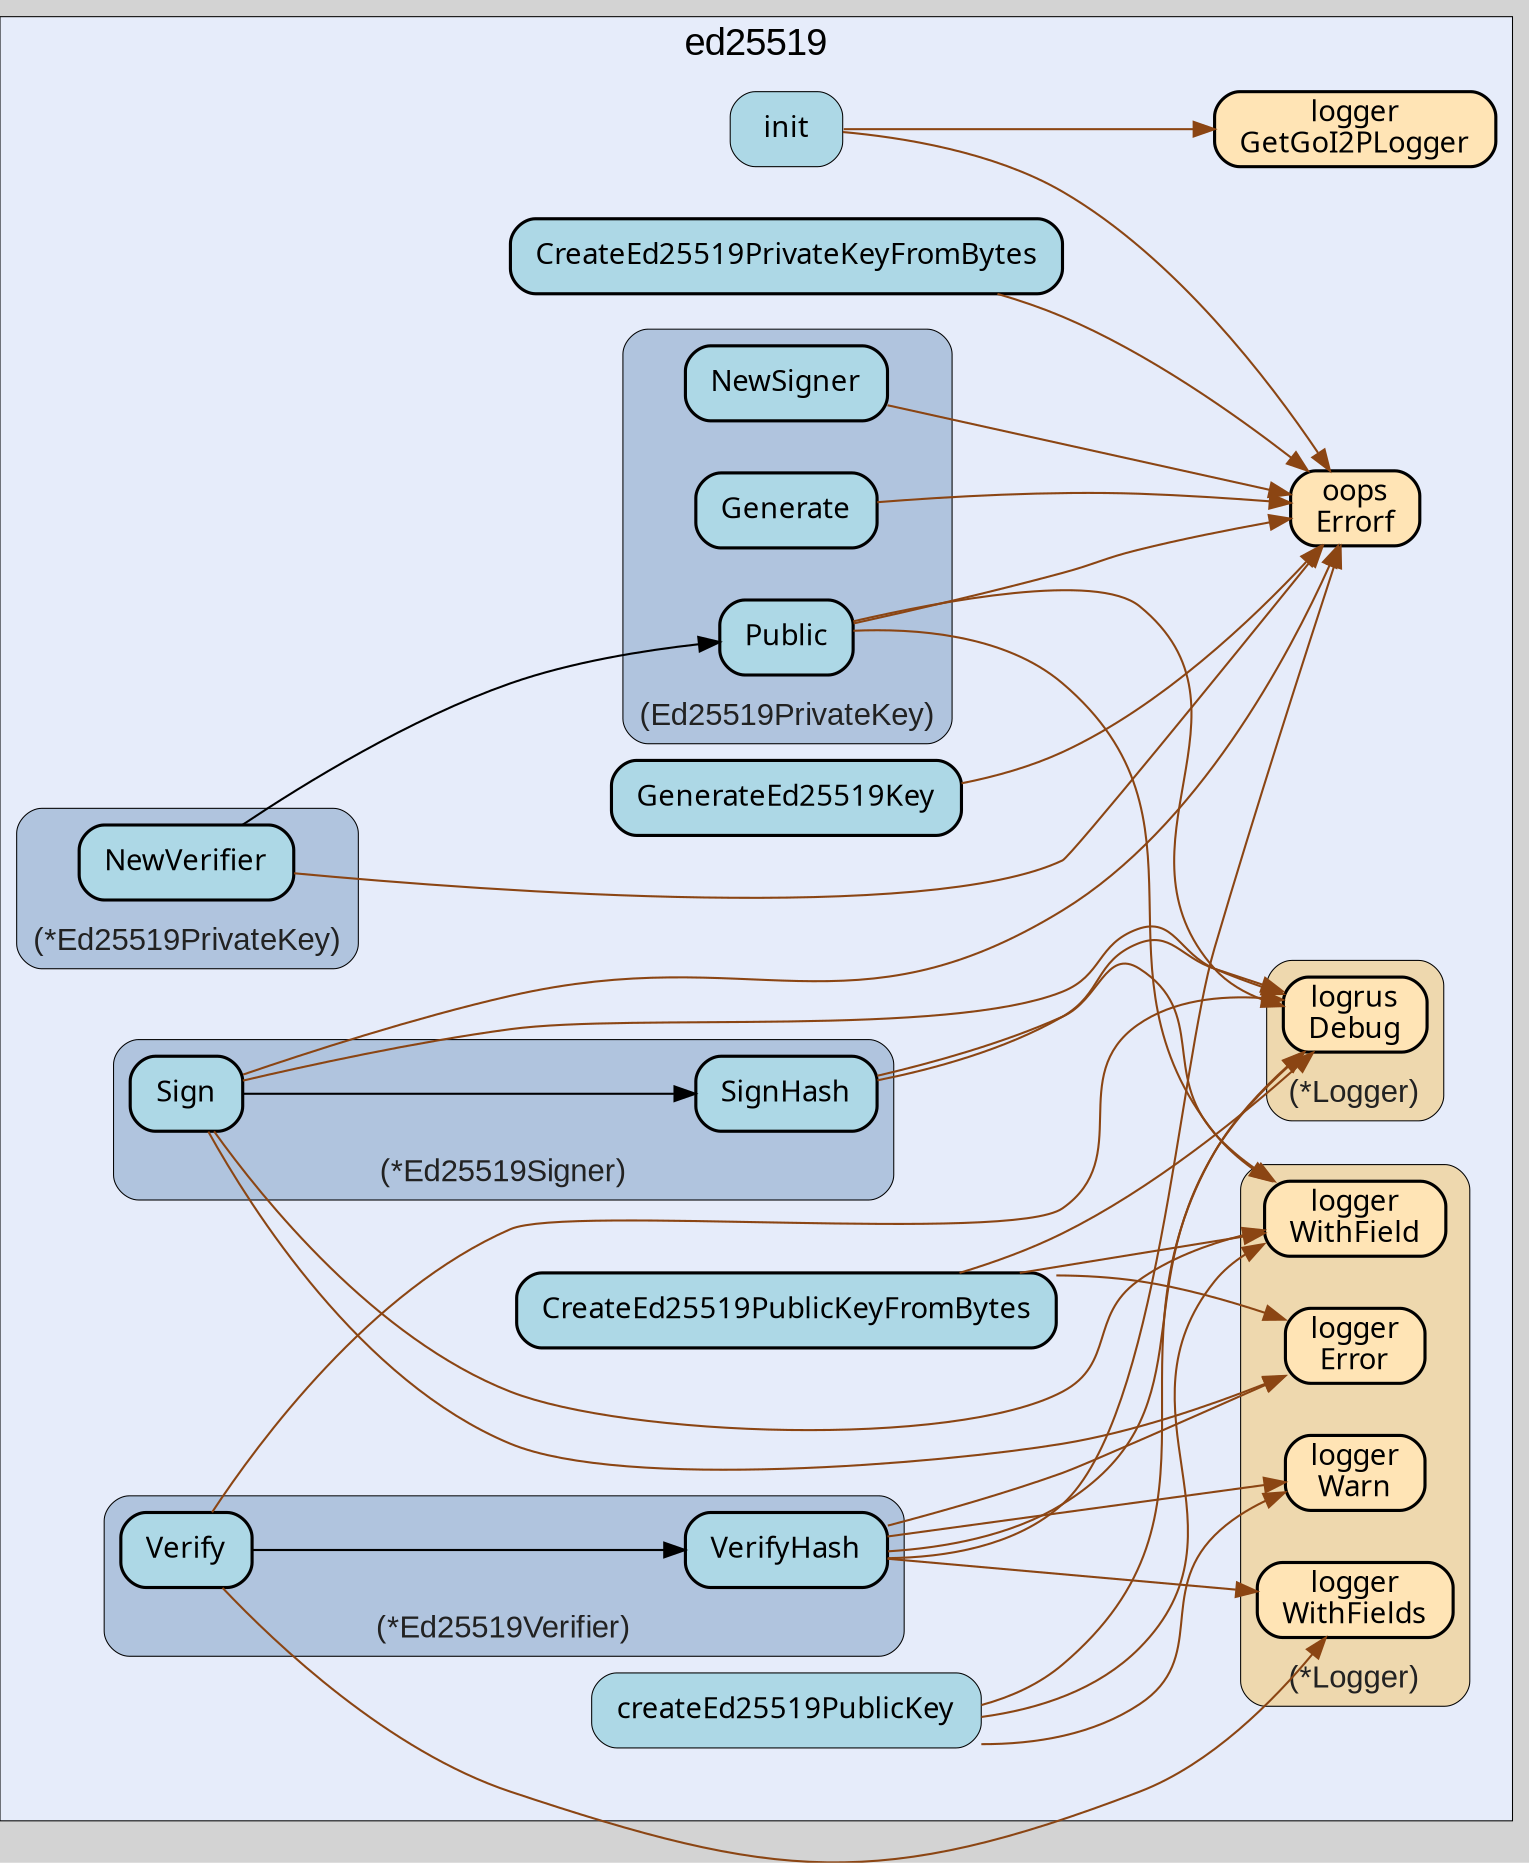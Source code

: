 digraph gocallvis {
    label="";
    labeljust="l";
    fontname="Arial";
    fontsize="14";
    rankdir="LR";
    bgcolor="lightgray";
    style="solid";
    penwidth="0.5";
    pad="0.0";
    nodesep="0.35";

    node [shape="box" style="filled,rounded" fillcolor="honeydew" fontname="Verdana" penwidth="1.0" margin="0.16,0.0"];
    edge [minlen="2"]

    subgraph "cluster_focus" {
        bgcolor="#e6ecfa";
label="ed25519";
labelloc="t";
labeljust="c";
fontsize="18";
        
        "github.com/go-i2p/crypto/ed25519.CreateEd25519PrivateKeyFromBytes" [ fillcolor="lightblue" label="CreateEd25519PrivateKeyFromBytes" penwidth="1.5" tooltip="github.com/go-i2p/crypto/ed25519.CreateEd25519PrivateKeyFromBytes | defined in ed25519_private_key.go:106\nat ed25519_private_key.go:109: calling [github.com/samber/oops.Errorf]" ]
        "github.com/samber/oops.Errorf" [ fillcolor="moccasin" label="oops\nErrorf" penwidth="1.5" tooltip="github.com/samber/oops.Errorf | defined in oops.go:34" ]
        "github.com/go-i2p/crypto/ed25519.createEd25519PublicKey" [ label="createEd25519PublicKey" penwidth="0.5" tooltip="github.com/go-i2p/crypto/ed25519.createEd25519PublicKey | defined in ed25519_public_key.go:49\nat ed25519_public_key.go:50: calling [(*github.com/go-i2p/logger.Logger).WithField]\nat ed25519_public_key.go:50: calling [(*github.com/sirupsen/logrus.Logger).Debug]\nat ed25519_public_key.go:56: calling [(*github.com/sirupsen/logrus.Logger).Debug]\nat ed25519_public_key.go:58: calling [(*github.com/go-i2p/logger.Logger).Warn]" fillcolor="lightblue" ]
        "github.com/go-i2p/crypto/ed25519.GenerateEd25519Key" [ label="GenerateEd25519Key" penwidth="1.5" tooltip="github.com/go-i2p/crypto/ed25519.GenerateEd25519Key | defined in utils.go:18\nat utils.go:22: calling [github.com/samber/oops.Errorf]" fillcolor="lightblue" ]
        "github.com/go-i2p/crypto/ed25519.init" [ fillcolor="lightblue" label="init" penwidth="0.5" tooltip="github.com/go-i2p/crypto/ed25519.init | defined in .:0\nat constants.go:11: calling [github.com/go-i2p/logger.GetGoI2PLogger]\nat constants.go:17: calling [github.com/samber/oops.Errorf]" ]
        "github.com/go-i2p/logger.GetGoI2PLogger" [ fillcolor="moccasin" label="logger\nGetGoI2PLogger" penwidth="1.5" tooltip="github.com/go-i2p/logger.GetGoI2PLogger | defined in log.go:120" ]
        "github.com/go-i2p/crypto/ed25519.CreateEd25519PublicKeyFromBytes" [ fillcolor="lightblue" label="CreateEd25519PublicKeyFromBytes" penwidth="1.5" tooltip="github.com/go-i2p/crypto/ed25519.CreateEd25519PublicKeyFromBytes | defined in ed25519_public_key.go:66\nat ed25519_public_key.go:71: calling [(*github.com/go-i2p/logger.Logger).Error]\nat ed25519_public_key.go:67: calling [(*github.com/sirupsen/logrus.Logger).Debug]\nat ed25519_public_key.go:77: calling [(*github.com/sirupsen/logrus.Logger).Debug]\nat ed25519_public_key.go:67: calling [(*github.com/go-i2p/logger.Logger).WithField]\nat ed25519_public_key.go:71: calling [(*github.com/go-i2p/logger.Logger).WithField]" ]
        
        subgraph "cluster_*github.com/go-i2p/crypto/ed25519.Ed25519PrivateKey" {
        fontsize="15";
labelloc="b";
style="rounded,filled";
label="(*Ed25519PrivateKey)";
penwidth="0.5";
fontcolor="#222222";
fillcolor="lightsteelblue";
tooltip="type: *github.com/go-i2p/crypto/ed25519.Ed25519PrivateKey";
        
        "(*github.com/go-i2p/crypto/ed25519.Ed25519PrivateKey).NewVerifier" [ penwidth="1.5" tooltip="(*github.com/go-i2p/crypto/ed25519.Ed25519PrivateKey).NewVerifier | defined in ed25519_private_key.go:20\nat ed25519_private_key.go:25: calling [(github.com/go-i2p/crypto/ed25519.Ed25519PrivateKey).Public]\nat ed25519_private_key.go:23: calling [github.com/samber/oops.Errorf]\nat ed25519_private_key.go:27: calling [github.com/samber/oops.Errorf]" fillcolor="lightblue" label="NewVerifier" ]
        
    }

        subgraph "cluster_*github.com/go-i2p/crypto/ed25519.Ed25519Signer" {
        fontsize="15";
fillcolor="lightsteelblue";
penwidth="0.5";
fontcolor="#222222";
labelloc="b";
style="rounded,filled";
label="(*Ed25519Signer)";
tooltip="type: *github.com/go-i2p/crypto/ed25519.Ed25519Signer";
        
        "(*github.com/go-i2p/crypto/ed25519.Ed25519Signer).SignHash" [ fillcolor="lightblue" label="SignHash" penwidth="1.5" tooltip="(*github.com/go-i2p/crypto/ed25519.Ed25519Signer).SignHash | defined in ed25519_signer.go:38\nat ed25519_signer.go:39: calling [(*github.com/sirupsen/logrus.Logger).Debug]\nat ed25519_signer.go:42: calling [(*github.com/sirupsen/logrus.Logger).Debug]\nat ed25519_signer.go:39: calling [(*github.com/go-i2p/logger.Logger).WithField]\nat ed25519_signer.go:42: calling [(*github.com/go-i2p/logger.Logger).WithField]" ]
        "(*github.com/go-i2p/crypto/ed25519.Ed25519Signer).Sign" [ fillcolor="lightblue" label="Sign" penwidth="1.5" tooltip="(*github.com/go-i2p/crypto/ed25519.Ed25519Signer).Sign | defined in ed25519_signer.go:20\nat ed25519_signer.go:21: calling [(*github.com/go-i2p/logger.Logger).WithField]\nat ed25519_signer.go:25: calling [(*github.com/go-i2p/logger.Logger).Error]\nat ed25519_signer.go:31: calling [(*github.com/go-i2p/crypto/ed25519.Ed25519Signer).SignHash]\nat ed25519_signer.go:21: calling [(*github.com/sirupsen/logrus.Logger).Debug]\nat ed25519_signer.go:26: calling [github.com/samber/oops.Errorf]" ]
        
    }

        subgraph "cluster_*github.com/go-i2p/crypto/ed25519.Ed25519Verifier" {
        fontsize="15";
labelloc="b";
style="rounded,filled";
label="(*Ed25519Verifier)";
tooltip="type: *github.com/go-i2p/crypto/ed25519.Ed25519Verifier";
penwidth="0.5";
fontcolor="#222222";
fillcolor="lightsteelblue";
        
        "(*github.com/go-i2p/crypto/ed25519.Ed25519Verifier).Verify" [ fillcolor="lightblue" label="Verify" penwidth="1.5" tooltip="(*github.com/go-i2p/crypto/ed25519.Ed25519Verifier).Verify | defined in ed25519_verifier.go:55\nat ed25519_verifier.go:56: calling [(*github.com/go-i2p/logger.Logger).WithFields]\nat ed25519_verifier.go:63: calling [(*github.com/go-i2p/crypto/ed25519.Ed25519Verifier).VerifyHash]\nat ed25519_verifier.go:59: calling [(*github.com/sirupsen/logrus.Logger).Debug]" ]
        "(*github.com/go-i2p/crypto/ed25519.Ed25519Verifier).VerifyHash" [ fillcolor="lightblue" label="VerifyHash" penwidth="1.5" tooltip="(*github.com/go-i2p/crypto/ed25519.Ed25519Verifier).VerifyHash | defined in ed25519_verifier.go:22\nat ed25519_verifier.go:44: calling [(*github.com/go-i2p/logger.Logger).Warn]\nat ed25519_verifier.go:30: calling [(*github.com/go-i2p/logger.Logger).Error]\nat ed25519_verifier.go:36: calling [(*github.com/go-i2p/logger.Logger).Error]\nat ed25519_verifier.go:26: calling [(*github.com/sirupsen/logrus.Logger).Debug]\nat ed25519_verifier.go:47: calling [(*github.com/sirupsen/logrus.Logger).Debug]\nat ed25519_verifier.go:23: calling [(*github.com/go-i2p/logger.Logger).WithFields]\nat ed25519_verifier.go:37: calling [github.com/samber/oops.Errorf]\nat ed25519_verifier.go:45: calling [github.com/samber/oops.Errorf]" ]
        
    }

        subgraph "cluster_*github.com/go-i2p/logger.Logger" {
        penwidth="0.5";
fontsize="15";
fontcolor="#222222";
labelloc="b";
style="rounded,filled";
fillcolor="wheat2";
label="(*Logger)";
tooltip="type: *github.com/go-i2p/logger.Logger";
        
        "(*github.com/go-i2p/logger.Logger).WithField" [ penwidth="1.5" tooltip="(*github.com/go-i2p/logger.Logger).WithField | defined in log.go:54" fillcolor="moccasin" label="logger\nWithField" ]
        "(*github.com/go-i2p/logger.Logger).WithFields" [ tooltip="(*github.com/go-i2p/logger.Logger).WithFields | defined in log.go:60" fillcolor="moccasin" label="logger\nWithFields" penwidth="1.5" ]
        "(*github.com/go-i2p/logger.Logger).Error" [ fillcolor="moccasin" label="logger\nError" penwidth="1.5" tooltip="(*github.com/go-i2p/logger.Logger).Error | defined in log.go:42" ]
        "(*github.com/go-i2p/logger.Logger).Warn" [ fillcolor="moccasin" label="logger\nWarn" penwidth="1.5" tooltip="(*github.com/go-i2p/logger.Logger).Warn | defined in log.go:30" ]
        
    }

        subgraph "cluster_*github.com/sirupsen/logrus.Logger" {
        fontsize="15";
fontcolor="#222222";
labelloc="b";
style="rounded,filled";
fillcolor="wheat2";
label="(*Logger)";
tooltip="type: *github.com/sirupsen/logrus.Logger";
penwidth="0.5";
        
        "(*github.com/sirupsen/logrus.Logger).Debug" [ penwidth="1.5" tooltip="(*github.com/sirupsen/logrus.Logger).Debug | defined in logger.go:221" fillcolor="moccasin" label="logrus\nDebug" ]
        
    }

        subgraph "cluster_github.com/go-i2p/crypto/ed25519.Ed25519PrivateKey" {
        tooltip="type: github.com/go-i2p/crypto/ed25519.Ed25519PrivateKey";
fontcolor="#222222";
penwidth="0.5";
fontsize="15";
labelloc="b";
style="rounded,filled";
fillcolor="lightsteelblue";
label="(Ed25519PrivateKey)";
        
        "(github.com/go-i2p/crypto/ed25519.Ed25519PrivateKey).Public" [ fillcolor="lightblue" label="Public" penwidth="1.5" tooltip="(github.com/go-i2p/crypto/ed25519.Ed25519PrivateKey).Public | defined in ed25519_private_key.go:89\nat ed25519_private_key.go:93: calling [github.com/samber/oops.Errorf]\nat ed25519_private_key.go:90: calling [(*github.com/sirupsen/logrus.Logger).Debug]\nat ed25519_private_key.go:99: calling [(*github.com/sirupsen/logrus.Logger).Debug]\nat ed25519_private_key.go:90: calling [(*github.com/go-i2p/logger.Logger).WithField]\nat ed25519_private_key.go:99: calling [(*github.com/go-i2p/logger.Logger).WithField]" ]
        "(github.com/go-i2p/crypto/ed25519.Ed25519PrivateKey).NewSigner" [ fillcolor="lightblue" label="NewSigner" penwidth="1.5" tooltip="(github.com/go-i2p/crypto/ed25519.Ed25519PrivateKey).NewSigner | defined in ed25519_private_key.go:56\nat ed25519_private_key.go:59: calling [github.com/samber/oops.Errorf]" ]
        "(github.com/go-i2p/crypto/ed25519.Ed25519PrivateKey).Generate" [ fillcolor="lightblue" label="Generate" penwidth="1.5" tooltip="(github.com/go-i2p/crypto/ed25519.Ed25519PrivateKey).Generate | defined in ed25519_private_key.go:74\nat ed25519_private_key.go:77: calling [github.com/samber/oops.Errorf]" ]
        
    }

    }

    "(*github.com/go-i2p/crypto/ed25519.Ed25519Verifier).VerifyHash" -> "(*github.com/go-i2p/logger.Logger).Warn" [ color="saddlebrown" tooltip="at ed25519_verifier.go:44: calling [(*github.com/go-i2p/logger.Logger).Warn]" ]
    "(*github.com/go-i2p/crypto/ed25519.Ed25519PrivateKey).NewVerifier" -> "(github.com/go-i2p/crypto/ed25519.Ed25519PrivateKey).Public" [ tooltip="at ed25519_private_key.go:25: calling [(github.com/go-i2p/crypto/ed25519.Ed25519PrivateKey).Public]" ]
    "github.com/go-i2p/crypto/ed25519.init" -> "github.com/go-i2p/logger.GetGoI2PLogger" [ color="saddlebrown" tooltip="at constants.go:11: calling [github.com/go-i2p/logger.GetGoI2PLogger]" ]
    "github.com/go-i2p/crypto/ed25519.init" -> "github.com/samber/oops.Errorf" [ color="saddlebrown" tooltip="at constants.go:17: calling [github.com/samber/oops.Errorf]" ]
    "github.com/go-i2p/crypto/ed25519.CreateEd25519PublicKeyFromBytes" -> "(*github.com/go-i2p/logger.Logger).Error" [ tooltip="at ed25519_public_key.go:71: calling [(*github.com/go-i2p/logger.Logger).Error]" color="saddlebrown" ]
    "(*github.com/go-i2p/crypto/ed25519.Ed25519Verifier).Verify" -> "(*github.com/go-i2p/logger.Logger).WithFields" [ color="saddlebrown" tooltip="at ed25519_verifier.go:56: calling [(*github.com/go-i2p/logger.Logger).WithFields]" ]
    "(*github.com/go-i2p/crypto/ed25519.Ed25519PrivateKey).NewVerifier" -> "github.com/samber/oops.Errorf" [ color="saddlebrown" tooltip="at ed25519_private_key.go:23: calling [github.com/samber/oops.Errorf]\nat ed25519_private_key.go:27: calling [github.com/samber/oops.Errorf]" ]
    "(github.com/go-i2p/crypto/ed25519.Ed25519PrivateKey).NewSigner" -> "github.com/samber/oops.Errorf" [ color="saddlebrown" tooltip="at ed25519_private_key.go:59: calling [github.com/samber/oops.Errorf]" ]
    "github.com/go-i2p/crypto/ed25519.GenerateEd25519Key" -> "github.com/samber/oops.Errorf" [ color="saddlebrown" tooltip="at utils.go:22: calling [github.com/samber/oops.Errorf]" ]
    "github.com/go-i2p/crypto/ed25519.CreateEd25519PublicKeyFromBytes" -> "(*github.com/sirupsen/logrus.Logger).Debug" [ color="saddlebrown" tooltip="at ed25519_public_key.go:67: calling [(*github.com/sirupsen/logrus.Logger).Debug]\nat ed25519_public_key.go:77: calling [(*github.com/sirupsen/logrus.Logger).Debug]" ]
    "(*github.com/go-i2p/crypto/ed25519.Ed25519Signer).Sign" -> "(*github.com/go-i2p/logger.Logger).WithField" [ color="saddlebrown" tooltip="at ed25519_signer.go:21: calling [(*github.com/go-i2p/logger.Logger).WithField]" ]
    "(*github.com/go-i2p/crypto/ed25519.Ed25519Signer).Sign" -> "(*github.com/go-i2p/logger.Logger).Error" [ color="saddlebrown" tooltip="at ed25519_signer.go:25: calling [(*github.com/go-i2p/logger.Logger).Error]" ]
    "(github.com/go-i2p/crypto/ed25519.Ed25519PrivateKey).Generate" -> "github.com/samber/oops.Errorf" [ color="saddlebrown" tooltip="at ed25519_private_key.go:77: calling [github.com/samber/oops.Errorf]" ]
    "(*github.com/go-i2p/crypto/ed25519.Ed25519Signer).Sign" -> "(*github.com/go-i2p/crypto/ed25519.Ed25519Signer).SignHash" [ tooltip="at ed25519_signer.go:31: calling [(*github.com/go-i2p/crypto/ed25519.Ed25519Signer).SignHash]" ]
    "github.com/go-i2p/crypto/ed25519.CreateEd25519PrivateKeyFromBytes" -> "github.com/samber/oops.Errorf" [ color="saddlebrown" tooltip="at ed25519_private_key.go:109: calling [github.com/samber/oops.Errorf]" ]
    "(*github.com/go-i2p/crypto/ed25519.Ed25519Signer).SignHash" -> "(*github.com/sirupsen/logrus.Logger).Debug" [ color="saddlebrown" tooltip="at ed25519_signer.go:39: calling [(*github.com/sirupsen/logrus.Logger).Debug]\nat ed25519_signer.go:42: calling [(*github.com/sirupsen/logrus.Logger).Debug]" ]
    "(github.com/go-i2p/crypto/ed25519.Ed25519PrivateKey).Public" -> "github.com/samber/oops.Errorf" [ tooltip="at ed25519_private_key.go:93: calling [github.com/samber/oops.Errorf]" color="saddlebrown" ]
    "github.com/go-i2p/crypto/ed25519.CreateEd25519PublicKeyFromBytes" -> "(*github.com/go-i2p/logger.Logger).WithField" [ color="saddlebrown" tooltip="at ed25519_public_key.go:67: calling [(*github.com/go-i2p/logger.Logger).WithField]\nat ed25519_public_key.go:71: calling [(*github.com/go-i2p/logger.Logger).WithField]" ]
    "(*github.com/go-i2p/crypto/ed25519.Ed25519Verifier).VerifyHash" -> "(*github.com/go-i2p/logger.Logger).Error" [ tooltip="at ed25519_verifier.go:30: calling [(*github.com/go-i2p/logger.Logger).Error]\nat ed25519_verifier.go:36: calling [(*github.com/go-i2p/logger.Logger).Error]" color="saddlebrown" ]
    "github.com/go-i2p/crypto/ed25519.createEd25519PublicKey" -> "(*github.com/go-i2p/logger.Logger).WithField" [ color="saddlebrown" tooltip="at ed25519_public_key.go:50: calling [(*github.com/go-i2p/logger.Logger).WithField]" ]
    "github.com/go-i2p/crypto/ed25519.createEd25519PublicKey" -> "(*github.com/sirupsen/logrus.Logger).Debug" [ color="saddlebrown" tooltip="at ed25519_public_key.go:50: calling [(*github.com/sirupsen/logrus.Logger).Debug]\nat ed25519_public_key.go:56: calling [(*github.com/sirupsen/logrus.Logger).Debug]" ]
    "github.com/go-i2p/crypto/ed25519.createEd25519PublicKey" -> "(*github.com/go-i2p/logger.Logger).Warn" [ color="saddlebrown" tooltip="at ed25519_public_key.go:58: calling [(*github.com/go-i2p/logger.Logger).Warn]" ]
    "(*github.com/go-i2p/crypto/ed25519.Ed25519Verifier).VerifyHash" -> "(*github.com/sirupsen/logrus.Logger).Debug" [ color="saddlebrown" tooltip="at ed25519_verifier.go:26: calling [(*github.com/sirupsen/logrus.Logger).Debug]\nat ed25519_verifier.go:47: calling [(*github.com/sirupsen/logrus.Logger).Debug]" ]
    "(github.com/go-i2p/crypto/ed25519.Ed25519PrivateKey).Public" -> "(*github.com/sirupsen/logrus.Logger).Debug" [ tooltip="at ed25519_private_key.go:90: calling [(*github.com/sirupsen/logrus.Logger).Debug]\nat ed25519_private_key.go:99: calling [(*github.com/sirupsen/logrus.Logger).Debug]" color="saddlebrown" ]
    "(*github.com/go-i2p/crypto/ed25519.Ed25519Signer).Sign" -> "(*github.com/sirupsen/logrus.Logger).Debug" [ color="saddlebrown" tooltip="at ed25519_signer.go:21: calling [(*github.com/sirupsen/logrus.Logger).Debug]" ]
    "(*github.com/go-i2p/crypto/ed25519.Ed25519Signer).SignHash" -> "(*github.com/go-i2p/logger.Logger).WithField" [ color="saddlebrown" tooltip="at ed25519_signer.go:39: calling [(*github.com/go-i2p/logger.Logger).WithField]\nat ed25519_signer.go:42: calling [(*github.com/go-i2p/logger.Logger).WithField]" ]
    "(*github.com/go-i2p/crypto/ed25519.Ed25519Verifier).Verify" -> "(*github.com/go-i2p/crypto/ed25519.Ed25519Verifier).VerifyHash" [ tooltip="at ed25519_verifier.go:63: calling [(*github.com/go-i2p/crypto/ed25519.Ed25519Verifier).VerifyHash]" ]
    "(github.com/go-i2p/crypto/ed25519.Ed25519PrivateKey).Public" -> "(*github.com/go-i2p/logger.Logger).WithField" [ tooltip="at ed25519_private_key.go:90: calling [(*github.com/go-i2p/logger.Logger).WithField]\nat ed25519_private_key.go:99: calling [(*github.com/go-i2p/logger.Logger).WithField]" color="saddlebrown" ]
    "(*github.com/go-i2p/crypto/ed25519.Ed25519Signer).Sign" -> "github.com/samber/oops.Errorf" [ color="saddlebrown" tooltip="at ed25519_signer.go:26: calling [github.com/samber/oops.Errorf]" ]
    "(*github.com/go-i2p/crypto/ed25519.Ed25519Verifier).Verify" -> "(*github.com/sirupsen/logrus.Logger).Debug" [ color="saddlebrown" tooltip="at ed25519_verifier.go:59: calling [(*github.com/sirupsen/logrus.Logger).Debug]" ]
    "(*github.com/go-i2p/crypto/ed25519.Ed25519Verifier).VerifyHash" -> "(*github.com/go-i2p/logger.Logger).WithFields" [ color="saddlebrown" tooltip="at ed25519_verifier.go:23: calling [(*github.com/go-i2p/logger.Logger).WithFields]" ]
    "(*github.com/go-i2p/crypto/ed25519.Ed25519Verifier).VerifyHash" -> "github.com/samber/oops.Errorf" [ color="saddlebrown" tooltip="at ed25519_verifier.go:37: calling [github.com/samber/oops.Errorf]\nat ed25519_verifier.go:45: calling [github.com/samber/oops.Errorf]" ]
}
